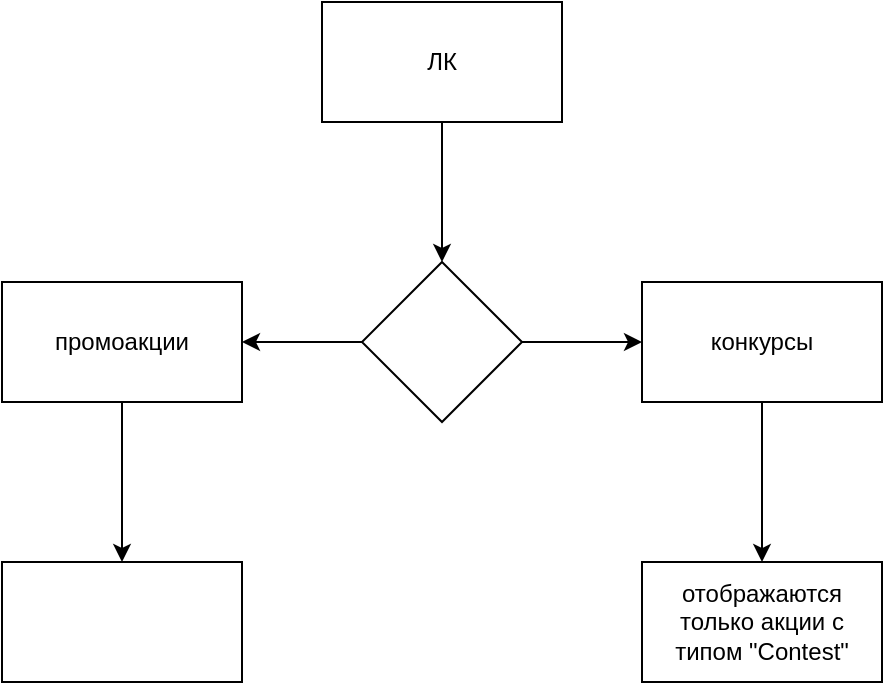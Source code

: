 <mxfile version="15.9.6" type="google"><diagram id="C5RBs43oDa-KdzZeNtuy" name="Page-1"><mxGraphModel dx="1422" dy="781" grid="1" gridSize="10" guides="1" tooltips="1" connect="1" arrows="1" fold="1" page="1" pageScale="1" pageWidth="827" pageHeight="1169" math="0" shadow="0"><root><mxCell id="WIyWlLk6GJQsqaUBKTNV-0"/><mxCell id="WIyWlLk6GJQsqaUBKTNV-1" parent="WIyWlLk6GJQsqaUBKTNV-0"/><mxCell id="X63IDkJLHEeO2tjcaWZb-2" value="" style="edgeStyle=orthogonalEdgeStyle;rounded=0;orthogonalLoop=1;jettySize=auto;html=1;" edge="1" parent="WIyWlLk6GJQsqaUBKTNV-1" source="X63IDkJLHEeO2tjcaWZb-0" target="X63IDkJLHEeO2tjcaWZb-1"><mxGeometry relative="1" as="geometry"/></mxCell><mxCell id="X63IDkJLHEeO2tjcaWZb-0" value="ЛК" style="whiteSpace=wrap;html=1;" vertex="1" parent="WIyWlLk6GJQsqaUBKTNV-1"><mxGeometry x="270" y="40" width="120" height="60" as="geometry"/></mxCell><mxCell id="X63IDkJLHEeO2tjcaWZb-4" value="" style="edgeStyle=orthogonalEdgeStyle;rounded=0;orthogonalLoop=1;jettySize=auto;html=1;" edge="1" parent="WIyWlLk6GJQsqaUBKTNV-1" source="X63IDkJLHEeO2tjcaWZb-1" target="X63IDkJLHEeO2tjcaWZb-3"><mxGeometry relative="1" as="geometry"/></mxCell><mxCell id="X63IDkJLHEeO2tjcaWZb-6" value="" style="edgeStyle=orthogonalEdgeStyle;rounded=0;orthogonalLoop=1;jettySize=auto;html=1;" edge="1" parent="WIyWlLk6GJQsqaUBKTNV-1" source="X63IDkJLHEeO2tjcaWZb-1" target="X63IDkJLHEeO2tjcaWZb-5"><mxGeometry relative="1" as="geometry"/></mxCell><mxCell id="X63IDkJLHEeO2tjcaWZb-1" value="" style="rhombus;whiteSpace=wrap;html=1;" vertex="1" parent="WIyWlLk6GJQsqaUBKTNV-1"><mxGeometry x="290" y="170" width="80" height="80" as="geometry"/></mxCell><mxCell id="X63IDkJLHEeO2tjcaWZb-8" value="" style="edgeStyle=orthogonalEdgeStyle;rounded=0;orthogonalLoop=1;jettySize=auto;html=1;" edge="1" parent="WIyWlLk6GJQsqaUBKTNV-1" source="X63IDkJLHEeO2tjcaWZb-3" target="X63IDkJLHEeO2tjcaWZb-7"><mxGeometry relative="1" as="geometry"/></mxCell><mxCell id="X63IDkJLHEeO2tjcaWZb-3" value="конкурсы" style="whiteSpace=wrap;html=1;" vertex="1" parent="WIyWlLk6GJQsqaUBKTNV-1"><mxGeometry x="430" y="180" width="120" height="60" as="geometry"/></mxCell><mxCell id="X63IDkJLHEeO2tjcaWZb-10" value="" style="edgeStyle=orthogonalEdgeStyle;rounded=0;orthogonalLoop=1;jettySize=auto;html=1;" edge="1" parent="WIyWlLk6GJQsqaUBKTNV-1" source="X63IDkJLHEeO2tjcaWZb-5" target="X63IDkJLHEeO2tjcaWZb-9"><mxGeometry relative="1" as="geometry"/></mxCell><mxCell id="X63IDkJLHEeO2tjcaWZb-5" value="промоакции" style="whiteSpace=wrap;html=1;" vertex="1" parent="WIyWlLk6GJQsqaUBKTNV-1"><mxGeometry x="110" y="180" width="120" height="60" as="geometry"/></mxCell><mxCell id="X63IDkJLHEeO2tjcaWZb-7" value="отображаются только акции с типом &quot;Contest&quot;" style="whiteSpace=wrap;html=1;" vertex="1" parent="WIyWlLk6GJQsqaUBKTNV-1"><mxGeometry x="430" y="320" width="120" height="60" as="geometry"/></mxCell><mxCell id="X63IDkJLHEeO2tjcaWZb-9" value="" style="whiteSpace=wrap;html=1;" vertex="1" parent="WIyWlLk6GJQsqaUBKTNV-1"><mxGeometry x="110" y="320" width="120" height="60" as="geometry"/></mxCell></root></mxGraphModel></diagram></mxfile>
